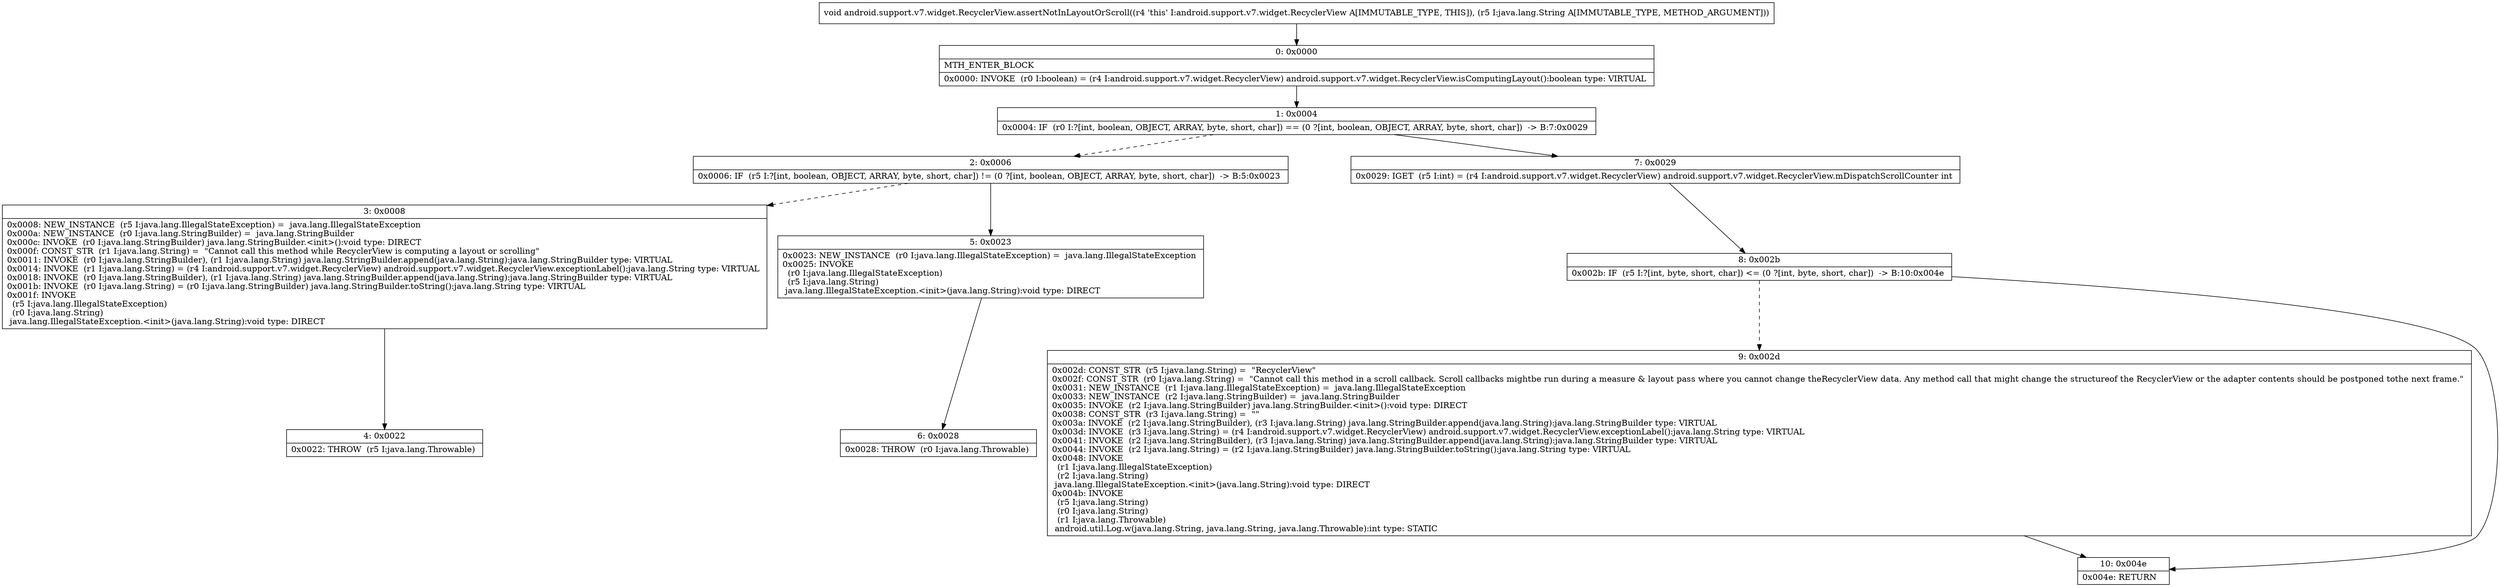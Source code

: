 digraph "CFG forandroid.support.v7.widget.RecyclerView.assertNotInLayoutOrScroll(Ljava\/lang\/String;)V" {
Node_0 [shape=record,label="{0\:\ 0x0000|MTH_ENTER_BLOCK\l|0x0000: INVOKE  (r0 I:boolean) = (r4 I:android.support.v7.widget.RecyclerView) android.support.v7.widget.RecyclerView.isComputingLayout():boolean type: VIRTUAL \l}"];
Node_1 [shape=record,label="{1\:\ 0x0004|0x0004: IF  (r0 I:?[int, boolean, OBJECT, ARRAY, byte, short, char]) == (0 ?[int, boolean, OBJECT, ARRAY, byte, short, char])  \-\> B:7:0x0029 \l}"];
Node_2 [shape=record,label="{2\:\ 0x0006|0x0006: IF  (r5 I:?[int, boolean, OBJECT, ARRAY, byte, short, char]) != (0 ?[int, boolean, OBJECT, ARRAY, byte, short, char])  \-\> B:5:0x0023 \l}"];
Node_3 [shape=record,label="{3\:\ 0x0008|0x0008: NEW_INSTANCE  (r5 I:java.lang.IllegalStateException) =  java.lang.IllegalStateException \l0x000a: NEW_INSTANCE  (r0 I:java.lang.StringBuilder) =  java.lang.StringBuilder \l0x000c: INVOKE  (r0 I:java.lang.StringBuilder) java.lang.StringBuilder.\<init\>():void type: DIRECT \l0x000f: CONST_STR  (r1 I:java.lang.String) =  \"Cannot call this method while RecyclerView is computing a layout or scrolling\" \l0x0011: INVOKE  (r0 I:java.lang.StringBuilder), (r1 I:java.lang.String) java.lang.StringBuilder.append(java.lang.String):java.lang.StringBuilder type: VIRTUAL \l0x0014: INVOKE  (r1 I:java.lang.String) = (r4 I:android.support.v7.widget.RecyclerView) android.support.v7.widget.RecyclerView.exceptionLabel():java.lang.String type: VIRTUAL \l0x0018: INVOKE  (r0 I:java.lang.StringBuilder), (r1 I:java.lang.String) java.lang.StringBuilder.append(java.lang.String):java.lang.StringBuilder type: VIRTUAL \l0x001b: INVOKE  (r0 I:java.lang.String) = (r0 I:java.lang.StringBuilder) java.lang.StringBuilder.toString():java.lang.String type: VIRTUAL \l0x001f: INVOKE  \l  (r5 I:java.lang.IllegalStateException)\l  (r0 I:java.lang.String)\l java.lang.IllegalStateException.\<init\>(java.lang.String):void type: DIRECT \l}"];
Node_4 [shape=record,label="{4\:\ 0x0022|0x0022: THROW  (r5 I:java.lang.Throwable) \l}"];
Node_5 [shape=record,label="{5\:\ 0x0023|0x0023: NEW_INSTANCE  (r0 I:java.lang.IllegalStateException) =  java.lang.IllegalStateException \l0x0025: INVOKE  \l  (r0 I:java.lang.IllegalStateException)\l  (r5 I:java.lang.String)\l java.lang.IllegalStateException.\<init\>(java.lang.String):void type: DIRECT \l}"];
Node_6 [shape=record,label="{6\:\ 0x0028|0x0028: THROW  (r0 I:java.lang.Throwable) \l}"];
Node_7 [shape=record,label="{7\:\ 0x0029|0x0029: IGET  (r5 I:int) = (r4 I:android.support.v7.widget.RecyclerView) android.support.v7.widget.RecyclerView.mDispatchScrollCounter int \l}"];
Node_8 [shape=record,label="{8\:\ 0x002b|0x002b: IF  (r5 I:?[int, byte, short, char]) \<= (0 ?[int, byte, short, char])  \-\> B:10:0x004e \l}"];
Node_9 [shape=record,label="{9\:\ 0x002d|0x002d: CONST_STR  (r5 I:java.lang.String) =  \"RecyclerView\" \l0x002f: CONST_STR  (r0 I:java.lang.String) =  \"Cannot call this method in a scroll callback. Scroll callbacks mightbe run during a measure & layout pass where you cannot change theRecyclerView data. Any method call that might change the structureof the RecyclerView or the adapter contents should be postponed tothe next frame.\" \l0x0031: NEW_INSTANCE  (r1 I:java.lang.IllegalStateException) =  java.lang.IllegalStateException \l0x0033: NEW_INSTANCE  (r2 I:java.lang.StringBuilder) =  java.lang.StringBuilder \l0x0035: INVOKE  (r2 I:java.lang.StringBuilder) java.lang.StringBuilder.\<init\>():void type: DIRECT \l0x0038: CONST_STR  (r3 I:java.lang.String) =  \"\" \l0x003a: INVOKE  (r2 I:java.lang.StringBuilder), (r3 I:java.lang.String) java.lang.StringBuilder.append(java.lang.String):java.lang.StringBuilder type: VIRTUAL \l0x003d: INVOKE  (r3 I:java.lang.String) = (r4 I:android.support.v7.widget.RecyclerView) android.support.v7.widget.RecyclerView.exceptionLabel():java.lang.String type: VIRTUAL \l0x0041: INVOKE  (r2 I:java.lang.StringBuilder), (r3 I:java.lang.String) java.lang.StringBuilder.append(java.lang.String):java.lang.StringBuilder type: VIRTUAL \l0x0044: INVOKE  (r2 I:java.lang.String) = (r2 I:java.lang.StringBuilder) java.lang.StringBuilder.toString():java.lang.String type: VIRTUAL \l0x0048: INVOKE  \l  (r1 I:java.lang.IllegalStateException)\l  (r2 I:java.lang.String)\l java.lang.IllegalStateException.\<init\>(java.lang.String):void type: DIRECT \l0x004b: INVOKE  \l  (r5 I:java.lang.String)\l  (r0 I:java.lang.String)\l  (r1 I:java.lang.Throwable)\l android.util.Log.w(java.lang.String, java.lang.String, java.lang.Throwable):int type: STATIC \l}"];
Node_10 [shape=record,label="{10\:\ 0x004e|0x004e: RETURN   \l}"];
MethodNode[shape=record,label="{void android.support.v7.widget.RecyclerView.assertNotInLayoutOrScroll((r4 'this' I:android.support.v7.widget.RecyclerView A[IMMUTABLE_TYPE, THIS]), (r5 I:java.lang.String A[IMMUTABLE_TYPE, METHOD_ARGUMENT])) }"];
MethodNode -> Node_0;
Node_0 -> Node_1;
Node_1 -> Node_2[style=dashed];
Node_1 -> Node_7;
Node_2 -> Node_3[style=dashed];
Node_2 -> Node_5;
Node_3 -> Node_4;
Node_5 -> Node_6;
Node_7 -> Node_8;
Node_8 -> Node_9[style=dashed];
Node_8 -> Node_10;
Node_9 -> Node_10;
}

